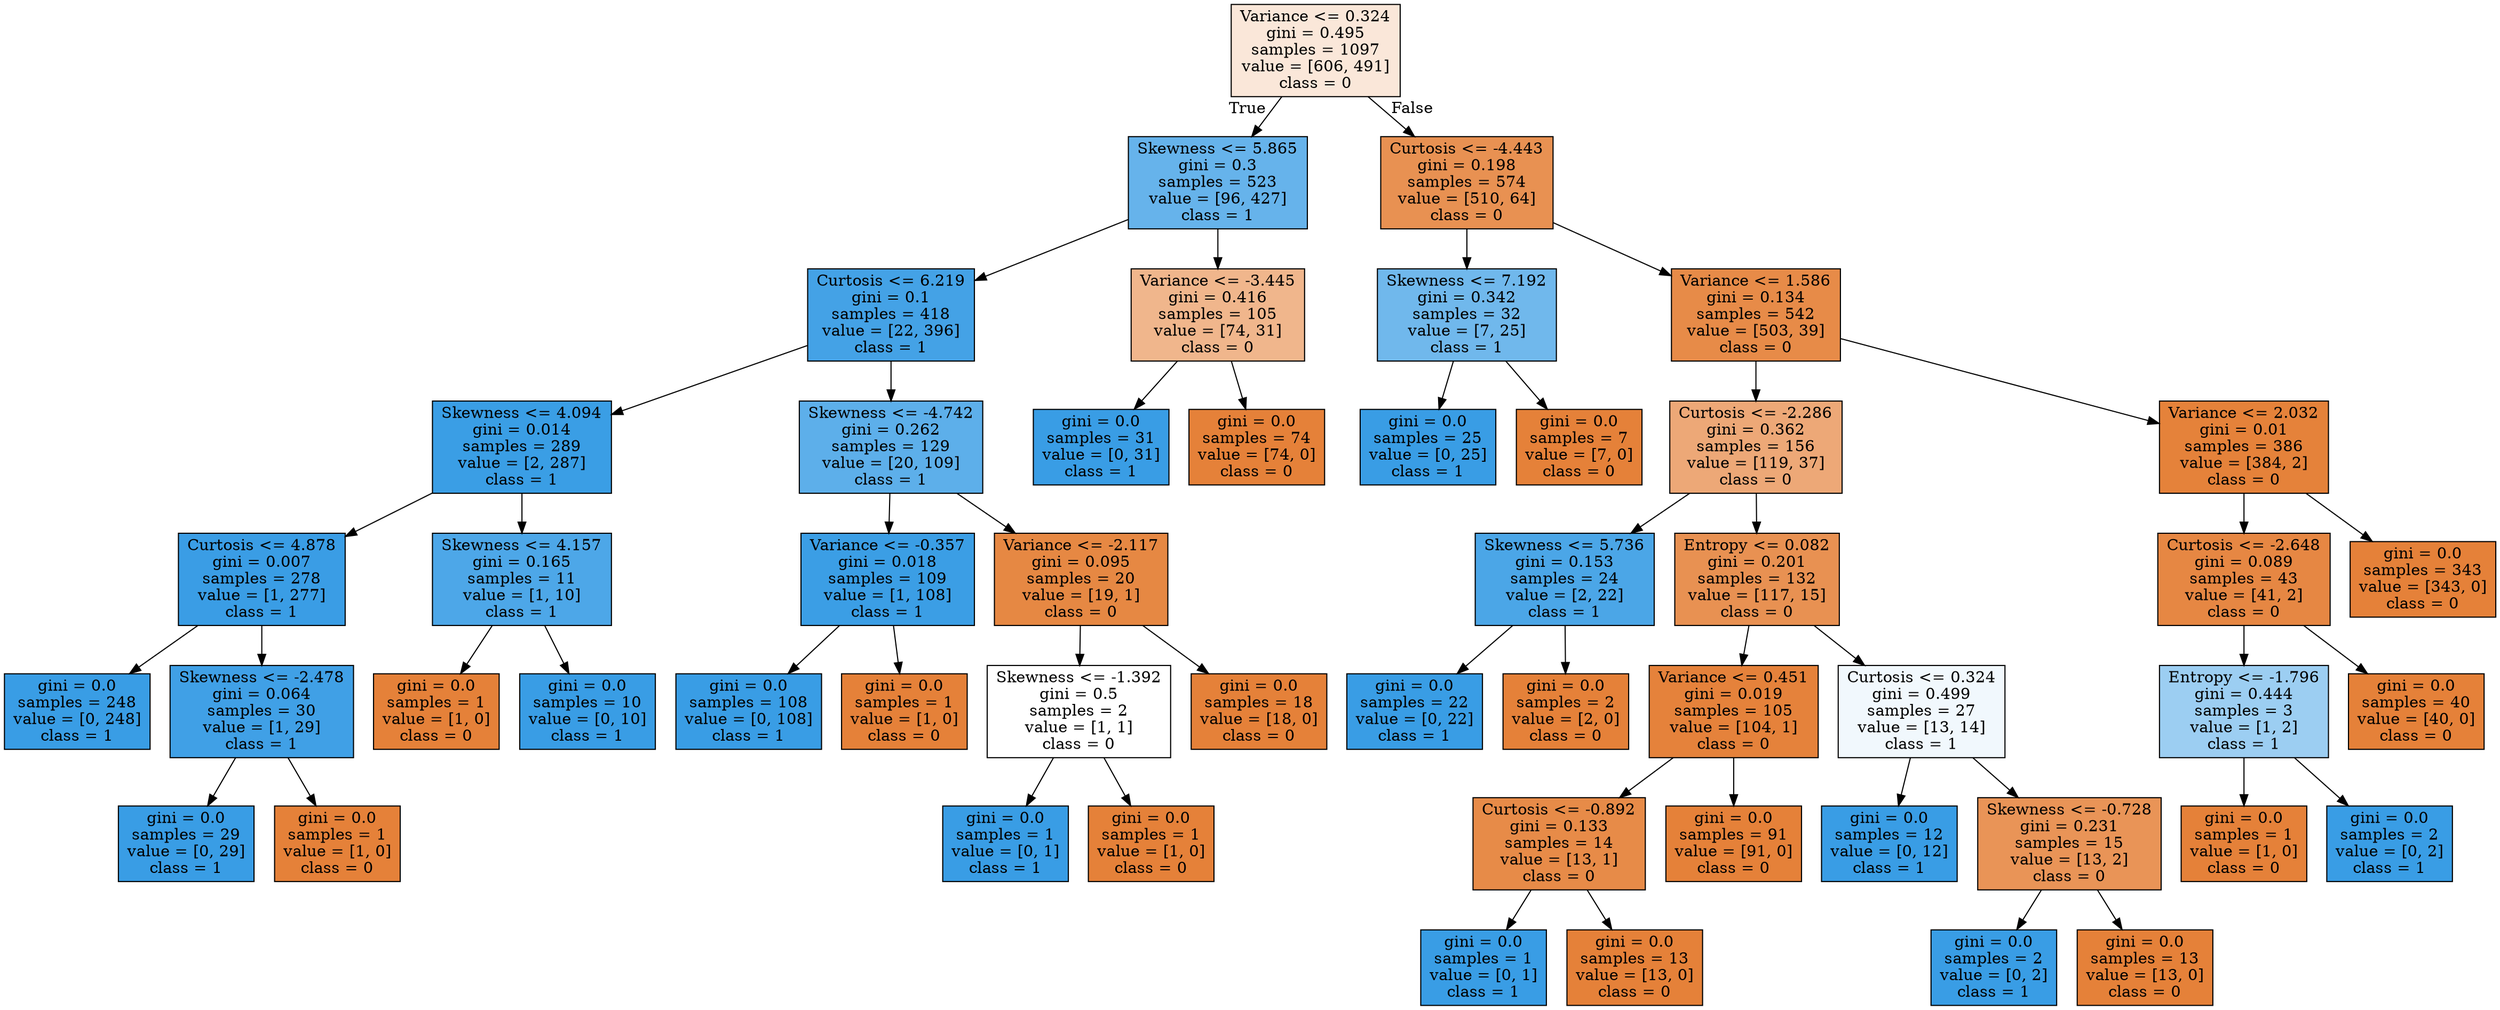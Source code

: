 digraph Tree {
node [shape=box, style="filled", color="black"] ;
0 [label="Variance <= 0.324\ngini = 0.495\nsamples = 1097\nvalue = [606, 491]\nclass = 0", fillcolor="#fae7d9"] ;
1 [label="Skewness <= 5.865\ngini = 0.3\nsamples = 523\nvalue = [96, 427]\nclass = 1", fillcolor="#66b3eb"] ;
0 -> 1 [labeldistance=2.5, labelangle=45, headlabel="True"] ;
2 [label="Curtosis <= 6.219\ngini = 0.1\nsamples = 418\nvalue = [22, 396]\nclass = 1", fillcolor="#44a2e6"] ;
1 -> 2 ;
3 [label="Skewness <= 4.094\ngini = 0.014\nsamples = 289\nvalue = [2, 287]\nclass = 1", fillcolor="#3a9ee5"] ;
2 -> 3 ;
4 [label="Curtosis <= 4.878\ngini = 0.007\nsamples = 278\nvalue = [1, 277]\nclass = 1", fillcolor="#3a9de5"] ;
3 -> 4 ;
5 [label="gini = 0.0\nsamples = 248\nvalue = [0, 248]\nclass = 1", fillcolor="#399de5"] ;
4 -> 5 ;
6 [label="Skewness <= -2.478\ngini = 0.064\nsamples = 30\nvalue = [1, 29]\nclass = 1", fillcolor="#40a0e6"] ;
4 -> 6 ;
7 [label="gini = 0.0\nsamples = 29\nvalue = [0, 29]\nclass = 1", fillcolor="#399de5"] ;
6 -> 7 ;
8 [label="gini = 0.0\nsamples = 1\nvalue = [1, 0]\nclass = 0", fillcolor="#e58139"] ;
6 -> 8 ;
9 [label="Skewness <= 4.157\ngini = 0.165\nsamples = 11\nvalue = [1, 10]\nclass = 1", fillcolor="#4da7e8"] ;
3 -> 9 ;
10 [label="gini = 0.0\nsamples = 1\nvalue = [1, 0]\nclass = 0", fillcolor="#e58139"] ;
9 -> 10 ;
11 [label="gini = 0.0\nsamples = 10\nvalue = [0, 10]\nclass = 1", fillcolor="#399de5"] ;
9 -> 11 ;
12 [label="Skewness <= -4.742\ngini = 0.262\nsamples = 129\nvalue = [20, 109]\nclass = 1", fillcolor="#5dafea"] ;
2 -> 12 ;
13 [label="Variance <= -0.357\ngini = 0.018\nsamples = 109\nvalue = [1, 108]\nclass = 1", fillcolor="#3b9ee5"] ;
12 -> 13 ;
14 [label="gini = 0.0\nsamples = 108\nvalue = [0, 108]\nclass = 1", fillcolor="#399de5"] ;
13 -> 14 ;
15 [label="gini = 0.0\nsamples = 1\nvalue = [1, 0]\nclass = 0", fillcolor="#e58139"] ;
13 -> 15 ;
16 [label="Variance <= -2.117\ngini = 0.095\nsamples = 20\nvalue = [19, 1]\nclass = 0", fillcolor="#e68843"] ;
12 -> 16 ;
17 [label="Skewness <= -1.392\ngini = 0.5\nsamples = 2\nvalue = [1, 1]\nclass = 0", fillcolor="#ffffff"] ;
16 -> 17 ;
18 [label="gini = 0.0\nsamples = 1\nvalue = [0, 1]\nclass = 1", fillcolor="#399de5"] ;
17 -> 18 ;
19 [label="gini = 0.0\nsamples = 1\nvalue = [1, 0]\nclass = 0", fillcolor="#e58139"] ;
17 -> 19 ;
20 [label="gini = 0.0\nsamples = 18\nvalue = [18, 0]\nclass = 0", fillcolor="#e58139"] ;
16 -> 20 ;
21 [label="Variance <= -3.445\ngini = 0.416\nsamples = 105\nvalue = [74, 31]\nclass = 0", fillcolor="#f0b68c"] ;
1 -> 21 ;
22 [label="gini = 0.0\nsamples = 31\nvalue = [0, 31]\nclass = 1", fillcolor="#399de5"] ;
21 -> 22 ;
23 [label="gini = 0.0\nsamples = 74\nvalue = [74, 0]\nclass = 0", fillcolor="#e58139"] ;
21 -> 23 ;
24 [label="Curtosis <= -4.443\ngini = 0.198\nsamples = 574\nvalue = [510, 64]\nclass = 0", fillcolor="#e89152"] ;
0 -> 24 [labeldistance=2.5, labelangle=-45, headlabel="False"] ;
25 [label="Skewness <= 7.192\ngini = 0.342\nsamples = 32\nvalue = [7, 25]\nclass = 1", fillcolor="#70b8ec"] ;
24 -> 25 ;
26 [label="gini = 0.0\nsamples = 25\nvalue = [0, 25]\nclass = 1", fillcolor="#399de5"] ;
25 -> 26 ;
27 [label="gini = 0.0\nsamples = 7\nvalue = [7, 0]\nclass = 0", fillcolor="#e58139"] ;
25 -> 27 ;
28 [label="Variance <= 1.586\ngini = 0.134\nsamples = 542\nvalue = [503, 39]\nclass = 0", fillcolor="#e78b48"] ;
24 -> 28 ;
29 [label="Curtosis <= -2.286\ngini = 0.362\nsamples = 156\nvalue = [119, 37]\nclass = 0", fillcolor="#eda877"] ;
28 -> 29 ;
30 [label="Skewness <= 5.736\ngini = 0.153\nsamples = 24\nvalue = [2, 22]\nclass = 1", fillcolor="#4ba6e7"] ;
29 -> 30 ;
31 [label="gini = 0.0\nsamples = 22\nvalue = [0, 22]\nclass = 1", fillcolor="#399de5"] ;
30 -> 31 ;
32 [label="gini = 0.0\nsamples = 2\nvalue = [2, 0]\nclass = 0", fillcolor="#e58139"] ;
30 -> 32 ;
33 [label="Entropy <= 0.082\ngini = 0.201\nsamples = 132\nvalue = [117, 15]\nclass = 0", fillcolor="#e89152"] ;
29 -> 33 ;
34 [label="Variance <= 0.451\ngini = 0.019\nsamples = 105\nvalue = [104, 1]\nclass = 0", fillcolor="#e5823b"] ;
33 -> 34 ;
35 [label="Curtosis <= -0.892\ngini = 0.133\nsamples = 14\nvalue = [13, 1]\nclass = 0", fillcolor="#e78b48"] ;
34 -> 35 ;
36 [label="gini = 0.0\nsamples = 1\nvalue = [0, 1]\nclass = 1", fillcolor="#399de5"] ;
35 -> 36 ;
37 [label="gini = 0.0\nsamples = 13\nvalue = [13, 0]\nclass = 0", fillcolor="#e58139"] ;
35 -> 37 ;
38 [label="gini = 0.0\nsamples = 91\nvalue = [91, 0]\nclass = 0", fillcolor="#e58139"] ;
34 -> 38 ;
39 [label="Curtosis <= 0.324\ngini = 0.499\nsamples = 27\nvalue = [13, 14]\nclass = 1", fillcolor="#f1f8fd"] ;
33 -> 39 ;
40 [label="gini = 0.0\nsamples = 12\nvalue = [0, 12]\nclass = 1", fillcolor="#399de5"] ;
39 -> 40 ;
41 [label="Skewness <= -0.728\ngini = 0.231\nsamples = 15\nvalue = [13, 2]\nclass = 0", fillcolor="#e99457"] ;
39 -> 41 ;
42 [label="gini = 0.0\nsamples = 2\nvalue = [0, 2]\nclass = 1", fillcolor="#399de5"] ;
41 -> 42 ;
43 [label="gini = 0.0\nsamples = 13\nvalue = [13, 0]\nclass = 0", fillcolor="#e58139"] ;
41 -> 43 ;
44 [label="Variance <= 2.032\ngini = 0.01\nsamples = 386\nvalue = [384, 2]\nclass = 0", fillcolor="#e5823a"] ;
28 -> 44 ;
45 [label="Curtosis <= -2.648\ngini = 0.089\nsamples = 43\nvalue = [41, 2]\nclass = 0", fillcolor="#e68743"] ;
44 -> 45 ;
46 [label="Entropy <= -1.796\ngini = 0.444\nsamples = 3\nvalue = [1, 2]\nclass = 1", fillcolor="#9ccef2"] ;
45 -> 46 ;
47 [label="gini = 0.0\nsamples = 1\nvalue = [1, 0]\nclass = 0", fillcolor="#e58139"] ;
46 -> 47 ;
48 [label="gini = 0.0\nsamples = 2\nvalue = [0, 2]\nclass = 1", fillcolor="#399de5"] ;
46 -> 48 ;
49 [label="gini = 0.0\nsamples = 40\nvalue = [40, 0]\nclass = 0", fillcolor="#e58139"] ;
45 -> 49 ;
50 [label="gini = 0.0\nsamples = 343\nvalue = [343, 0]\nclass = 0", fillcolor="#e58139"] ;
44 -> 50 ;
}